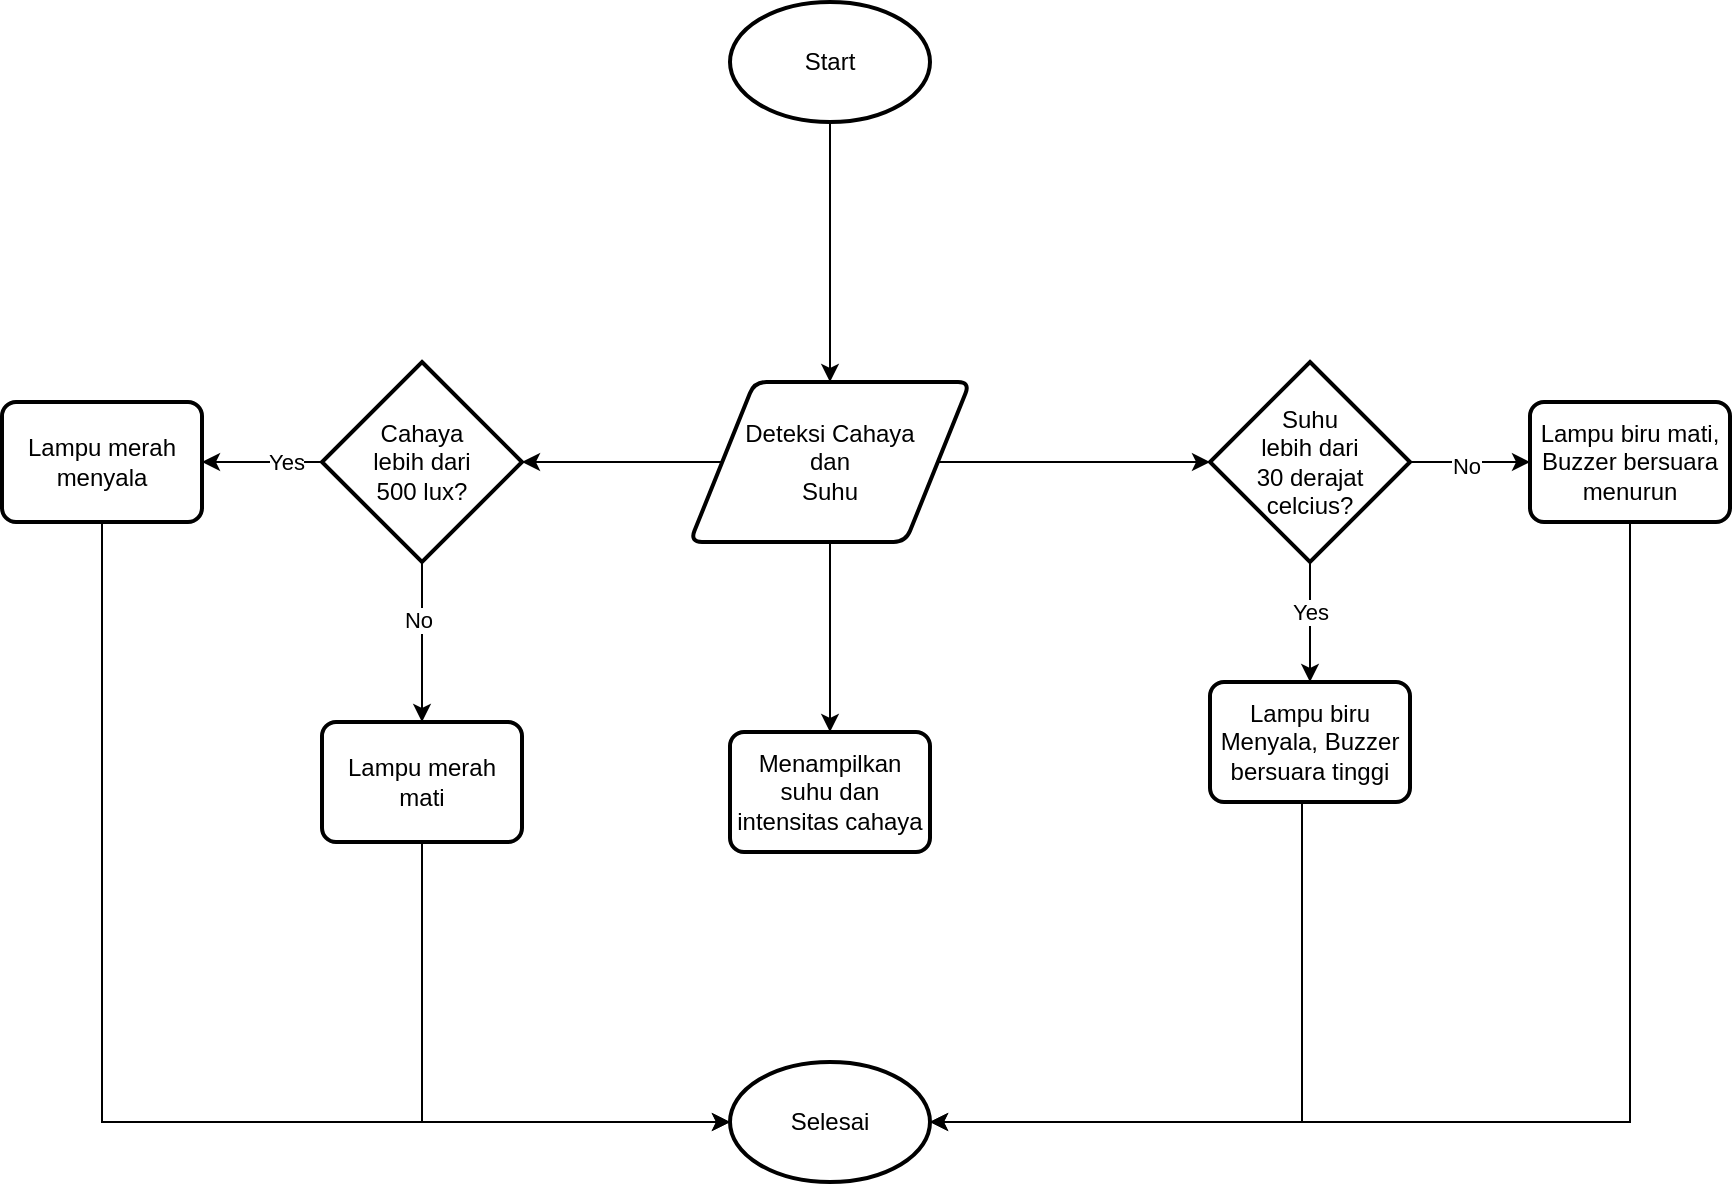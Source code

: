 <mxfile version="24.4.4" type="github">
  <diagram id="C5RBs43oDa-KdzZeNtuy" name="Page-1">
    <mxGraphModel dx="1311" dy="869" grid="1" gridSize="10" guides="1" tooltips="1" connect="1" arrows="1" fold="1" page="1" pageScale="1" pageWidth="827" pageHeight="1169" math="0" shadow="0">
      <root>
        <mxCell id="WIyWlLk6GJQsqaUBKTNV-0" />
        <mxCell id="WIyWlLk6GJQsqaUBKTNV-1" parent="WIyWlLk6GJQsqaUBKTNV-0" />
        <mxCell id="fqKJSRwc9zWeb93R4SYT-26" style="edgeStyle=orthogonalEdgeStyle;rounded=0;orthogonalLoop=1;jettySize=auto;html=1;entryX=0.5;entryY=0;entryDx=0;entryDy=0;" edge="1" parent="WIyWlLk6GJQsqaUBKTNV-1" source="fqKJSRwc9zWeb93R4SYT-6" target="fqKJSRwc9zWeb93R4SYT-25">
          <mxGeometry relative="1" as="geometry" />
        </mxCell>
        <mxCell id="fqKJSRwc9zWeb93R4SYT-6" value="Deteksi Cahaya&lt;div&gt;dan&lt;/div&gt;&lt;div&gt;Suhu&lt;/div&gt;" style="shape=parallelogram;html=1;strokeWidth=2;perimeter=parallelogramPerimeter;whiteSpace=wrap;rounded=1;arcSize=12;size=0.23;" vertex="1" parent="WIyWlLk6GJQsqaUBKTNV-1">
          <mxGeometry x="414" y="350" width="140" height="80" as="geometry" />
        </mxCell>
        <mxCell id="fqKJSRwc9zWeb93R4SYT-16" style="edgeStyle=orthogonalEdgeStyle;rounded=0;orthogonalLoop=1;jettySize=auto;html=1;exitX=0;exitY=0.5;exitDx=0;exitDy=0;exitPerimeter=0;entryX=1;entryY=0.5;entryDx=0;entryDy=0;" edge="1" parent="WIyWlLk6GJQsqaUBKTNV-1" source="fqKJSRwc9zWeb93R4SYT-7" target="fqKJSRwc9zWeb93R4SYT-11">
          <mxGeometry relative="1" as="geometry" />
        </mxCell>
        <mxCell id="fqKJSRwc9zWeb93R4SYT-20" value="Yes" style="edgeLabel;html=1;align=center;verticalAlign=middle;resizable=0;points=[];" vertex="1" connectable="0" parent="fqKJSRwc9zWeb93R4SYT-16">
          <mxGeometry x="-0.35" relative="1" as="geometry">
            <mxPoint x="1" as="offset" />
          </mxGeometry>
        </mxCell>
        <mxCell id="fqKJSRwc9zWeb93R4SYT-17" style="edgeStyle=orthogonalEdgeStyle;rounded=0;orthogonalLoop=1;jettySize=auto;html=1;exitX=0.5;exitY=1;exitDx=0;exitDy=0;exitPerimeter=0;entryX=0.5;entryY=0;entryDx=0;entryDy=0;" edge="1" parent="WIyWlLk6GJQsqaUBKTNV-1" source="fqKJSRwc9zWeb93R4SYT-7" target="fqKJSRwc9zWeb93R4SYT-12">
          <mxGeometry relative="1" as="geometry" />
        </mxCell>
        <mxCell id="fqKJSRwc9zWeb93R4SYT-21" value="No" style="edgeLabel;html=1;align=center;verticalAlign=middle;resizable=0;points=[];" vertex="1" connectable="0" parent="fqKJSRwc9zWeb93R4SYT-17">
          <mxGeometry x="-0.275" y="-2" relative="1" as="geometry">
            <mxPoint as="offset" />
          </mxGeometry>
        </mxCell>
        <mxCell id="fqKJSRwc9zWeb93R4SYT-7" value="Cahaya&lt;div&gt;lebih dari&lt;/div&gt;&lt;div&gt;500 lux?&lt;/div&gt;" style="strokeWidth=2;html=1;shape=mxgraph.flowchart.decision;whiteSpace=wrap;" vertex="1" parent="WIyWlLk6GJQsqaUBKTNV-1">
          <mxGeometry x="230" y="340" width="100" height="100" as="geometry" />
        </mxCell>
        <mxCell id="fqKJSRwc9zWeb93R4SYT-18" style="edgeStyle=orthogonalEdgeStyle;rounded=0;orthogonalLoop=1;jettySize=auto;html=1;exitX=0.5;exitY=1;exitDx=0;exitDy=0;exitPerimeter=0;entryX=0.5;entryY=0;entryDx=0;entryDy=0;" edge="1" parent="WIyWlLk6GJQsqaUBKTNV-1" source="fqKJSRwc9zWeb93R4SYT-8" target="fqKJSRwc9zWeb93R4SYT-13">
          <mxGeometry relative="1" as="geometry" />
        </mxCell>
        <mxCell id="fqKJSRwc9zWeb93R4SYT-22" value="Yes" style="edgeLabel;html=1;align=center;verticalAlign=middle;resizable=0;points=[];" vertex="1" connectable="0" parent="fqKJSRwc9zWeb93R4SYT-18">
          <mxGeometry x="-0.167" relative="1" as="geometry">
            <mxPoint as="offset" />
          </mxGeometry>
        </mxCell>
        <mxCell id="fqKJSRwc9zWeb93R4SYT-19" style="edgeStyle=orthogonalEdgeStyle;rounded=0;orthogonalLoop=1;jettySize=auto;html=1;exitX=1;exitY=0.5;exitDx=0;exitDy=0;exitPerimeter=0;entryX=0;entryY=0.5;entryDx=0;entryDy=0;" edge="1" parent="WIyWlLk6GJQsqaUBKTNV-1" source="fqKJSRwc9zWeb93R4SYT-8" target="fqKJSRwc9zWeb93R4SYT-14">
          <mxGeometry relative="1" as="geometry" />
        </mxCell>
        <mxCell id="fqKJSRwc9zWeb93R4SYT-23" value="No" style="edgeLabel;html=1;align=center;verticalAlign=middle;resizable=0;points=[];" vertex="1" connectable="0" parent="fqKJSRwc9zWeb93R4SYT-19">
          <mxGeometry x="-0.117" y="-2" relative="1" as="geometry">
            <mxPoint x="1" as="offset" />
          </mxGeometry>
        </mxCell>
        <mxCell id="fqKJSRwc9zWeb93R4SYT-8" value="Suhu&lt;div&gt;lebih dari&lt;/div&gt;&lt;div&gt;30 derajat&lt;/div&gt;&lt;div&gt;celcius?&lt;/div&gt;" style="strokeWidth=2;html=1;shape=mxgraph.flowchart.decision;whiteSpace=wrap;" vertex="1" parent="WIyWlLk6GJQsqaUBKTNV-1">
          <mxGeometry x="674" y="340" width="100" height="100" as="geometry" />
        </mxCell>
        <mxCell id="fqKJSRwc9zWeb93R4SYT-9" style="edgeStyle=orthogonalEdgeStyle;rounded=0;orthogonalLoop=1;jettySize=auto;html=1;entryX=0;entryY=0.5;entryDx=0;entryDy=0;entryPerimeter=0;" edge="1" parent="WIyWlLk6GJQsqaUBKTNV-1" source="fqKJSRwc9zWeb93R4SYT-6" target="fqKJSRwc9zWeb93R4SYT-8">
          <mxGeometry relative="1" as="geometry" />
        </mxCell>
        <mxCell id="fqKJSRwc9zWeb93R4SYT-28" style="edgeStyle=orthogonalEdgeStyle;rounded=0;orthogonalLoop=1;jettySize=auto;html=1;entryX=0;entryY=0.5;entryDx=0;entryDy=0;entryPerimeter=0;" edge="1" parent="WIyWlLk6GJQsqaUBKTNV-1" source="fqKJSRwc9zWeb93R4SYT-11" target="fqKJSRwc9zWeb93R4SYT-27">
          <mxGeometry relative="1" as="geometry">
            <mxPoint x="120" y="720" as="targetPoint" />
            <Array as="points">
              <mxPoint x="120" y="720" />
            </Array>
          </mxGeometry>
        </mxCell>
        <mxCell id="fqKJSRwc9zWeb93R4SYT-11" value="Lampu merah menyala" style="rounded=1;whiteSpace=wrap;html=1;absoluteArcSize=1;arcSize=14;strokeWidth=2;" vertex="1" parent="WIyWlLk6GJQsqaUBKTNV-1">
          <mxGeometry x="70" y="360" width="100" height="60" as="geometry" />
        </mxCell>
        <mxCell id="fqKJSRwc9zWeb93R4SYT-12" value="Lampu merah mati" style="rounded=1;whiteSpace=wrap;html=1;absoluteArcSize=1;arcSize=14;strokeWidth=2;" vertex="1" parent="WIyWlLk6GJQsqaUBKTNV-1">
          <mxGeometry x="230" y="520" width="100" height="60" as="geometry" />
        </mxCell>
        <mxCell id="fqKJSRwc9zWeb93R4SYT-13" value="Lampu biru Menyala, Buzzer bersuara tinggi" style="rounded=1;whiteSpace=wrap;html=1;absoluteArcSize=1;arcSize=14;strokeWidth=2;" vertex="1" parent="WIyWlLk6GJQsqaUBKTNV-1">
          <mxGeometry x="674" y="500" width="100" height="60" as="geometry" />
        </mxCell>
        <mxCell id="fqKJSRwc9zWeb93R4SYT-14" value="Lampu biru mati, Buzzer bersuara menurun" style="rounded=1;whiteSpace=wrap;html=1;absoluteArcSize=1;arcSize=14;strokeWidth=2;" vertex="1" parent="WIyWlLk6GJQsqaUBKTNV-1">
          <mxGeometry x="834" y="360" width="100" height="60" as="geometry" />
        </mxCell>
        <mxCell id="fqKJSRwc9zWeb93R4SYT-24" style="edgeStyle=orthogonalEdgeStyle;rounded=0;orthogonalLoop=1;jettySize=auto;html=1;exitX=0;exitY=0.5;exitDx=0;exitDy=0;entryX=1;entryY=0.5;entryDx=0;entryDy=0;entryPerimeter=0;" edge="1" parent="WIyWlLk6GJQsqaUBKTNV-1" source="fqKJSRwc9zWeb93R4SYT-6" target="fqKJSRwc9zWeb93R4SYT-7">
          <mxGeometry relative="1" as="geometry" />
        </mxCell>
        <mxCell id="fqKJSRwc9zWeb93R4SYT-25" value="Menampilkan suhu dan intensitas cahaya" style="rounded=1;whiteSpace=wrap;html=1;absoluteArcSize=1;arcSize=14;strokeWidth=2;" vertex="1" parent="WIyWlLk6GJQsqaUBKTNV-1">
          <mxGeometry x="434" y="525" width="100" height="60" as="geometry" />
        </mxCell>
        <mxCell id="fqKJSRwc9zWeb93R4SYT-27" value="Selesai" style="strokeWidth=2;html=1;shape=mxgraph.flowchart.start_1;whiteSpace=wrap;" vertex="1" parent="WIyWlLk6GJQsqaUBKTNV-1">
          <mxGeometry x="434" y="690" width="100" height="60" as="geometry" />
        </mxCell>
        <mxCell id="fqKJSRwc9zWeb93R4SYT-29" style="edgeStyle=orthogonalEdgeStyle;rounded=0;orthogonalLoop=1;jettySize=auto;html=1;entryX=0;entryY=0.5;entryDx=0;entryDy=0;entryPerimeter=0;" edge="1" parent="WIyWlLk6GJQsqaUBKTNV-1" source="fqKJSRwc9zWeb93R4SYT-12" target="fqKJSRwc9zWeb93R4SYT-27">
          <mxGeometry relative="1" as="geometry">
            <Array as="points">
              <mxPoint x="280" y="720" />
            </Array>
          </mxGeometry>
        </mxCell>
        <mxCell id="fqKJSRwc9zWeb93R4SYT-31" style="edgeStyle=orthogonalEdgeStyle;rounded=0;orthogonalLoop=1;jettySize=auto;html=1;entryX=1;entryY=0.5;entryDx=0;entryDy=0;entryPerimeter=0;" edge="1" parent="WIyWlLk6GJQsqaUBKTNV-1" source="fqKJSRwc9zWeb93R4SYT-13" target="fqKJSRwc9zWeb93R4SYT-27">
          <mxGeometry relative="1" as="geometry">
            <Array as="points">
              <mxPoint x="720" y="720" />
            </Array>
          </mxGeometry>
        </mxCell>
        <mxCell id="fqKJSRwc9zWeb93R4SYT-33" style="edgeStyle=orthogonalEdgeStyle;rounded=0;orthogonalLoop=1;jettySize=auto;html=1;exitX=0.5;exitY=1;exitDx=0;exitDy=0;entryX=1;entryY=0.5;entryDx=0;entryDy=0;entryPerimeter=0;" edge="1" parent="WIyWlLk6GJQsqaUBKTNV-1" source="fqKJSRwc9zWeb93R4SYT-14" target="fqKJSRwc9zWeb93R4SYT-27">
          <mxGeometry relative="1" as="geometry" />
        </mxCell>
        <mxCell id="fqKJSRwc9zWeb93R4SYT-35" style="edgeStyle=orthogonalEdgeStyle;rounded=0;orthogonalLoop=1;jettySize=auto;html=1;" edge="1" parent="WIyWlLk6GJQsqaUBKTNV-1" source="fqKJSRwc9zWeb93R4SYT-34" target="fqKJSRwc9zWeb93R4SYT-6">
          <mxGeometry relative="1" as="geometry" />
        </mxCell>
        <mxCell id="fqKJSRwc9zWeb93R4SYT-34" value="Start" style="strokeWidth=2;html=1;shape=mxgraph.flowchart.start_1;whiteSpace=wrap;" vertex="1" parent="WIyWlLk6GJQsqaUBKTNV-1">
          <mxGeometry x="434" y="160" width="100" height="60" as="geometry" />
        </mxCell>
      </root>
    </mxGraphModel>
  </diagram>
</mxfile>
